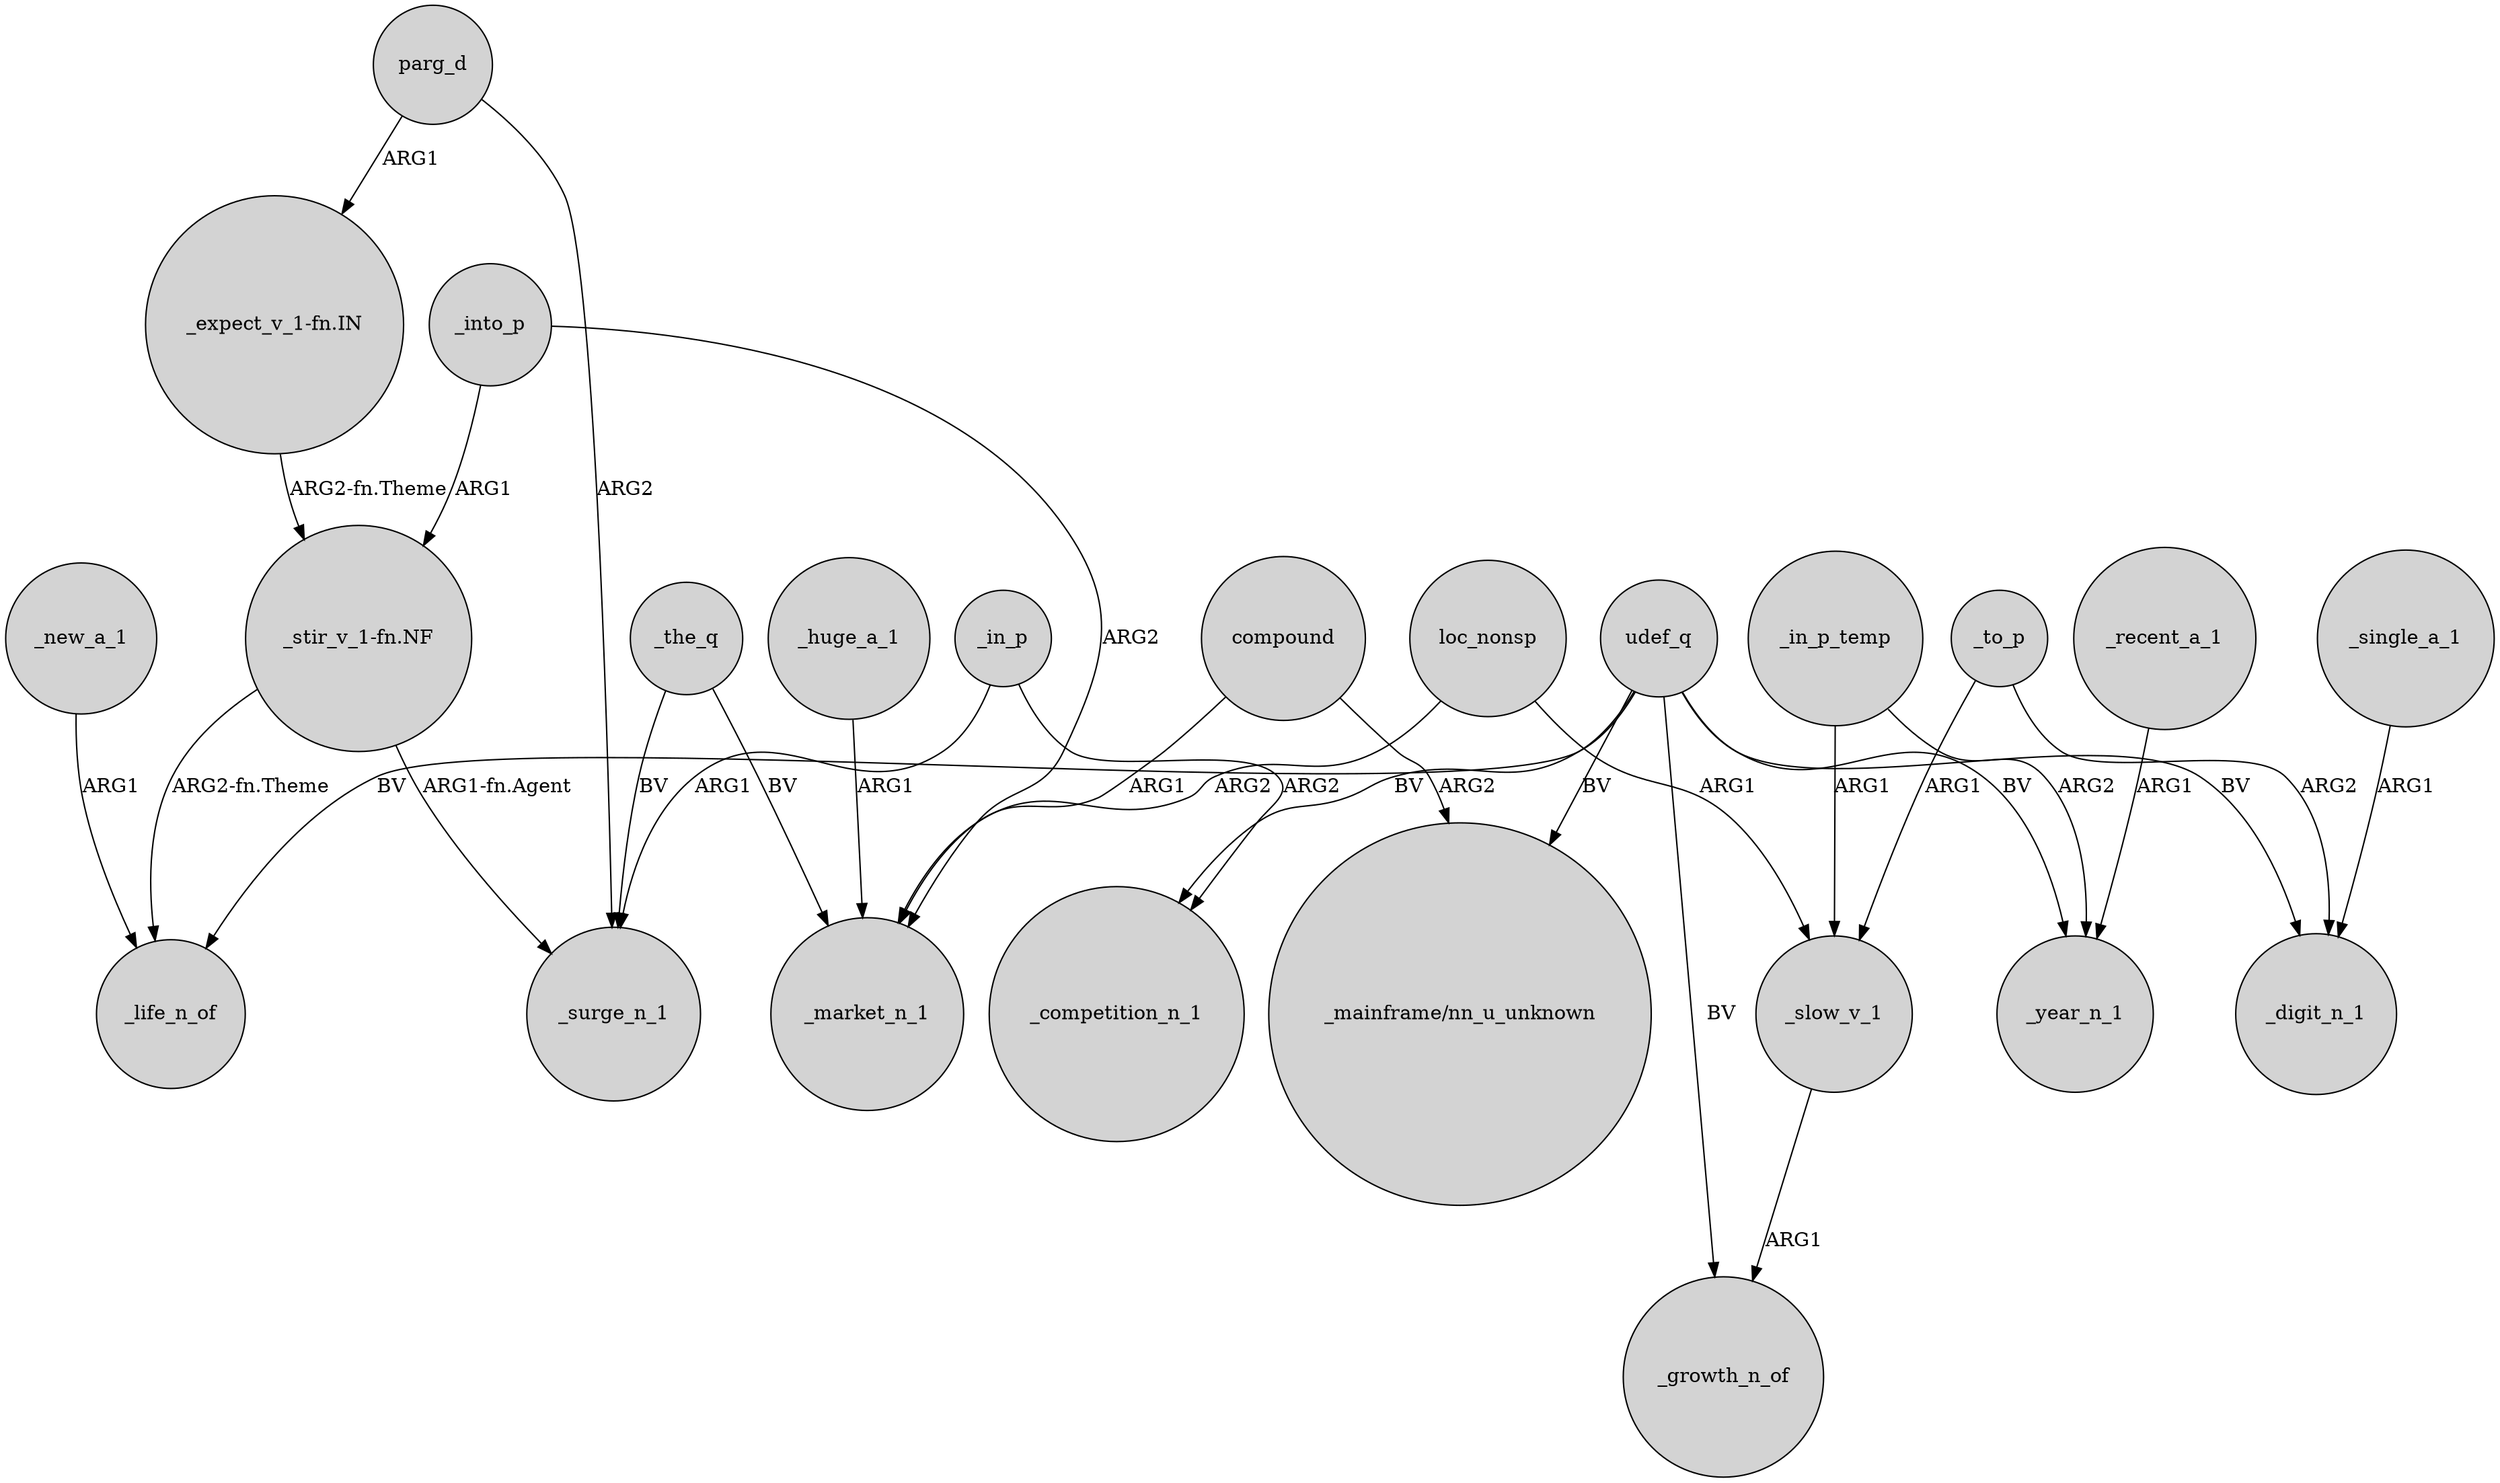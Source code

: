 digraph {
	node [shape=circle style=filled]
	_new_a_1 -> _life_n_of [label=ARG1]
	udef_q -> _competition_n_1 [label=BV]
	loc_nonsp -> _market_n_1 [label=ARG2]
	udef_q -> _life_n_of [label=BV]
	_slow_v_1 -> _growth_n_of [label=ARG1]
	"_stir_v_1-fn.NF" -> _surge_n_1 [label="ARG1-fn.Agent"]
	_in_p_temp -> _slow_v_1 [label=ARG1]
	_in_p -> _surge_n_1 [label=ARG1]
	_to_p -> _digit_n_1 [label=ARG2]
	udef_q -> _digit_n_1 [label=BV]
	_in_p_temp -> _year_n_1 [label=ARG2]
	parg_d -> _surge_n_1 [label=ARG2]
	_in_p -> _competition_n_1 [label=ARG2]
	"_stir_v_1-fn.NF" -> _life_n_of [label="ARG2-fn.Theme"]
	loc_nonsp -> _slow_v_1 [label=ARG1]
	_single_a_1 -> _digit_n_1 [label=ARG1]
	_recent_a_1 -> _year_n_1 [label=ARG1]
	_the_q -> _surge_n_1 [label=BV]
	parg_d -> "_expect_v_1-fn.IN" [label=ARG1]
	_huge_a_1 -> _market_n_1 [label=ARG1]
	udef_q -> _year_n_1 [label=BV]
	udef_q -> "_mainframe/nn_u_unknown" [label=BV]
	_into_p -> _market_n_1 [label=ARG2]
	_to_p -> _slow_v_1 [label=ARG1]
	compound -> _market_n_1 [label=ARG1]
	_the_q -> _market_n_1 [label=BV]
	udef_q -> _growth_n_of [label=BV]
	_into_p -> "_stir_v_1-fn.NF" [label=ARG1]
	compound -> "_mainframe/nn_u_unknown" [label=ARG2]
	"_expect_v_1-fn.IN" -> "_stir_v_1-fn.NF" [label="ARG2-fn.Theme"]
}
